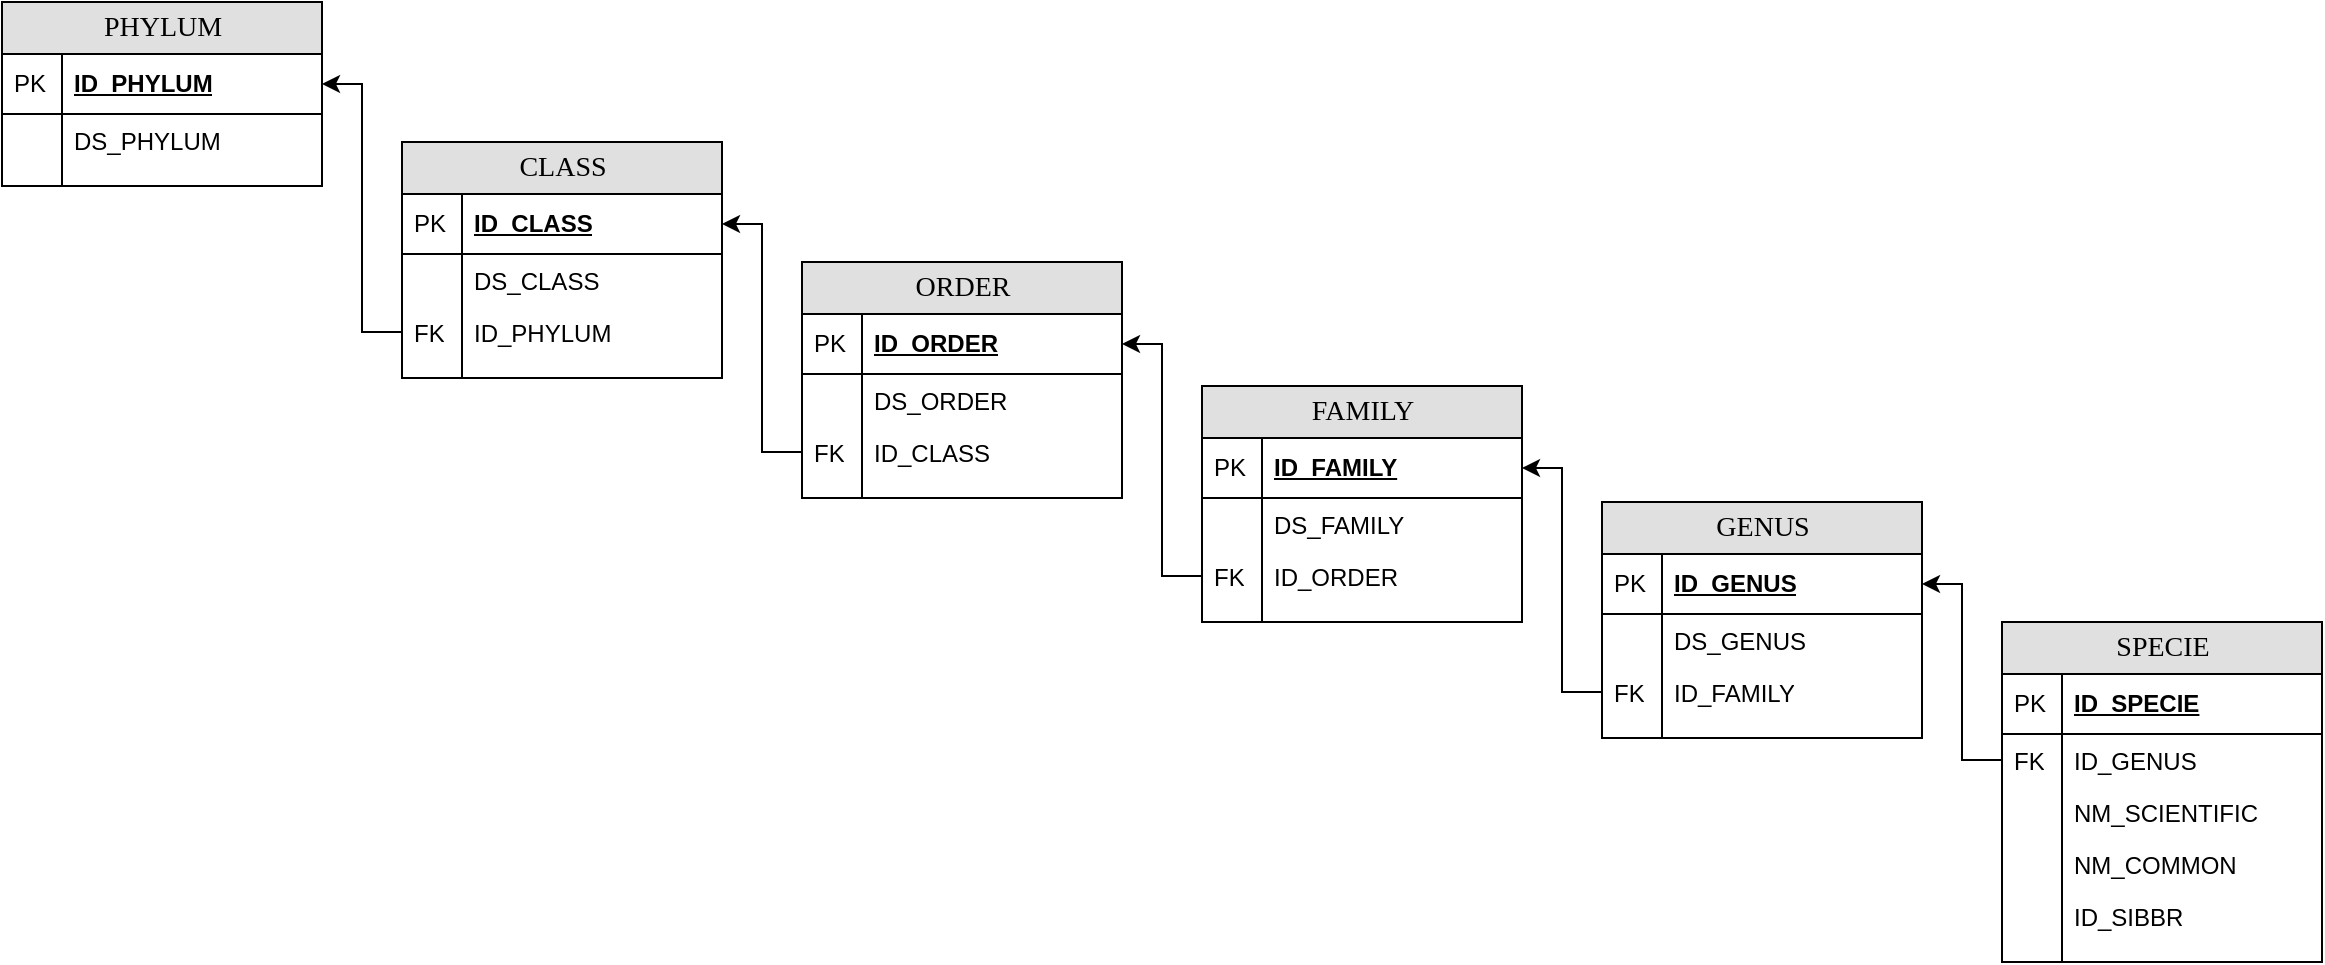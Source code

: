<mxfile version="13.6.6" type="google"><diagram id="Q1F5NZ50FWott0Tro6aO" name="Page-1"><mxGraphModel dx="868" dy="515" grid="1" gridSize="10" guides="1" tooltips="1" connect="1" arrows="1" fold="1" page="1" pageScale="1" pageWidth="1169" pageHeight="827" math="0" shadow="0"><root><mxCell id="0"/><mxCell id="1" parent="0"/><mxCell id="n9ETY6Qz6Dyr8-hSoUqK-58" style="edgeStyle=orthogonalEdgeStyle;rounded=0;orthogonalLoop=1;jettySize=auto;html=1;exitX=0;exitY=0.5;exitDx=0;exitDy=0;" parent="1" source="n9ETY6Qz6Dyr8-hSoUqK-18" target="n9ETY6Qz6Dyr8-hSoUqK-2" edge="1"><mxGeometry relative="1" as="geometry"/></mxCell><mxCell id="n9ETY6Qz6Dyr8-hSoUqK-59" style="edgeStyle=orthogonalEdgeStyle;rounded=0;orthogonalLoop=1;jettySize=auto;html=1;exitX=0;exitY=0.5;exitDx=0;exitDy=0;" parent="1" source="n9ETY6Qz6Dyr8-hSoUqK-33" target="n9ETY6Qz6Dyr8-hSoUqK-14" edge="1"><mxGeometry relative="1" as="geometry"/></mxCell><mxCell id="n9ETY6Qz6Dyr8-hSoUqK-60" style="edgeStyle=orthogonalEdgeStyle;rounded=0;orthogonalLoop=1;jettySize=auto;html=1;exitX=0;exitY=0.5;exitDx=0;exitDy=0;entryX=1;entryY=0.5;entryDx=0;entryDy=0;" parent="1" source="n9ETY6Qz6Dyr8-hSoUqK-52" target="n9ETY6Qz6Dyr8-hSoUqK-29" edge="1"><mxGeometry relative="1" as="geometry"/></mxCell><mxCell id="n9ETY6Qz6Dyr8-hSoUqK-61" style="edgeStyle=orthogonalEdgeStyle;rounded=0;orthogonalLoop=1;jettySize=auto;html=1;exitX=0;exitY=0.5;exitDx=0;exitDy=0;" parent="1" source="n9ETY6Qz6Dyr8-hSoUqK-42" target="n9ETY6Qz6Dyr8-hSoUqK-48" edge="1"><mxGeometry relative="1" as="geometry"/></mxCell><mxCell id="n9ETY6Qz6Dyr8-hSoUqK-62" style="edgeStyle=orthogonalEdgeStyle;rounded=0;orthogonalLoop=1;jettySize=auto;html=1;exitX=0;exitY=0.5;exitDx=0;exitDy=0;" parent="1" source="wotPispKNZx2wS7r4ncF-43" target="n9ETY6Qz6Dyr8-hSoUqK-38" edge="1"><mxGeometry relative="1" as="geometry"/></mxCell><mxCell id="n9ETY6Qz6Dyr8-hSoUqK-37" value="GENUS" style="swimlane;html=1;fontStyle=0;childLayout=stackLayout;horizontal=1;startSize=26;fillColor=#e0e0e0;horizontalStack=0;resizeParent=1;resizeLast=0;collapsible=1;marginBottom=0;swimlaneFillColor=#ffffff;align=center;rounded=0;shadow=0;comic=0;labelBackgroundColor=none;strokeWidth=1;fontFamily=Verdana;fontSize=14;swimlaneLine=1;" parent="1" vertex="1"><mxGeometry x="804" y="424" width="160" height="118" as="geometry"/></mxCell><mxCell id="n9ETY6Qz6Dyr8-hSoUqK-38" value="&lt;div&gt;ID_GENUS&lt;/div&gt;" style="shape=partialRectangle;top=0;left=0;right=0;bottom=1;html=1;align=left;verticalAlign=middle;fillColor=none;spacingLeft=34;spacingRight=4;whiteSpace=wrap;overflow=hidden;rotatable=0;points=[[0,0.5],[1,0.5]];portConstraint=eastwest;dropTarget=0;fontStyle=5;" parent="n9ETY6Qz6Dyr8-hSoUqK-37" vertex="1"><mxGeometry y="26" width="160" height="30" as="geometry"/></mxCell><mxCell id="n9ETY6Qz6Dyr8-hSoUqK-39" value="PK" style="shape=partialRectangle;top=0;left=0;bottom=0;html=1;fillColor=none;align=left;verticalAlign=middle;spacingLeft=4;spacingRight=4;whiteSpace=wrap;overflow=hidden;rotatable=0;points=[];portConstraint=eastwest;part=1;" parent="n9ETY6Qz6Dyr8-hSoUqK-38" vertex="1" connectable="0"><mxGeometry width="30" height="30" as="geometry"/></mxCell><mxCell id="n9ETY6Qz6Dyr8-hSoUqK-40" value="DS_GENUS" style="shape=partialRectangle;top=0;left=0;right=0;bottom=0;html=1;align=left;verticalAlign=top;fillColor=none;spacingLeft=34;spacingRight=4;whiteSpace=wrap;overflow=hidden;rotatable=0;points=[[0,0.5],[1,0.5]];portConstraint=eastwest;dropTarget=0;" parent="n9ETY6Qz6Dyr8-hSoUqK-37" vertex="1"><mxGeometry y="56" width="160" height="26" as="geometry"/></mxCell><mxCell id="n9ETY6Qz6Dyr8-hSoUqK-41" value="" style="shape=partialRectangle;top=0;left=0;bottom=0;html=1;fillColor=none;align=left;verticalAlign=top;spacingLeft=4;spacingRight=4;whiteSpace=wrap;overflow=hidden;rotatable=0;points=[];portConstraint=eastwest;part=1;" parent="n9ETY6Qz6Dyr8-hSoUqK-40" vertex="1" connectable="0"><mxGeometry width="30" height="26" as="geometry"/></mxCell><mxCell id="n9ETY6Qz6Dyr8-hSoUqK-42" value="ID_FAMILY" style="shape=partialRectangle;top=0;left=0;right=0;bottom=0;html=1;align=left;verticalAlign=top;fillColor=none;spacingLeft=34;spacingRight=4;whiteSpace=wrap;overflow=hidden;rotatable=0;points=[[0,0.5],[1,0.5]];portConstraint=eastwest;dropTarget=0;" parent="n9ETY6Qz6Dyr8-hSoUqK-37" vertex="1"><mxGeometry y="82" width="160" height="26" as="geometry"/></mxCell><mxCell id="n9ETY6Qz6Dyr8-hSoUqK-43" value="FK" style="shape=partialRectangle;top=0;left=0;bottom=0;html=1;fillColor=none;align=left;verticalAlign=top;spacingLeft=4;spacingRight=4;whiteSpace=wrap;overflow=hidden;rotatable=0;points=[];portConstraint=eastwest;part=1;" parent="n9ETY6Qz6Dyr8-hSoUqK-42" vertex="1" connectable="0"><mxGeometry width="30" height="26" as="geometry"/></mxCell><mxCell id="n9ETY6Qz6Dyr8-hSoUqK-44" value="" style="shape=partialRectangle;top=0;left=0;right=0;bottom=0;html=1;align=left;verticalAlign=top;fillColor=none;spacingLeft=34;spacingRight=4;whiteSpace=wrap;overflow=hidden;rotatable=0;points=[[0,0.5],[1,0.5]];portConstraint=eastwest;dropTarget=0;" parent="n9ETY6Qz6Dyr8-hSoUqK-37" vertex="1"><mxGeometry y="108" width="160" height="10" as="geometry"/></mxCell><mxCell id="n9ETY6Qz6Dyr8-hSoUqK-45" value="" style="shape=partialRectangle;top=0;left=0;bottom=0;html=1;fillColor=none;align=left;verticalAlign=top;spacingLeft=4;spacingRight=4;whiteSpace=wrap;overflow=hidden;rotatable=0;points=[];portConstraint=eastwest;part=1;" parent="n9ETY6Qz6Dyr8-hSoUqK-44" vertex="1" connectable="0"><mxGeometry width="30" height="10" as="geometry"/></mxCell><mxCell id="wotPispKNZx2wS7r4ncF-38" value="SPECIE" style="swimlane;html=1;fontStyle=0;childLayout=stackLayout;horizontal=1;startSize=26;fillColor=#e0e0e0;horizontalStack=0;resizeParent=1;resizeLast=0;collapsible=1;marginBottom=0;swimlaneFillColor=#ffffff;align=center;rounded=0;shadow=0;comic=0;labelBackgroundColor=none;strokeWidth=1;fontFamily=Verdana;fontSize=14;swimlaneLine=1;" parent="1" vertex="1"><mxGeometry x="1004" y="484" width="160" height="170" as="geometry"/></mxCell><mxCell id="wotPispKNZx2wS7r4ncF-39" value="ID_SPECIE" style="shape=partialRectangle;top=0;left=0;right=0;bottom=1;html=1;align=left;verticalAlign=middle;fillColor=none;spacingLeft=34;spacingRight=4;whiteSpace=wrap;overflow=hidden;rotatable=0;points=[[0,0.5],[1,0.5]];portConstraint=eastwest;dropTarget=0;fontStyle=5;" parent="wotPispKNZx2wS7r4ncF-38" vertex="1"><mxGeometry y="26" width="160" height="30" as="geometry"/></mxCell><mxCell id="wotPispKNZx2wS7r4ncF-40" value="PK" style="shape=partialRectangle;top=0;left=0;bottom=0;html=1;fillColor=none;align=left;verticalAlign=middle;spacingLeft=4;spacingRight=4;whiteSpace=wrap;overflow=hidden;rotatable=0;points=[];portConstraint=eastwest;part=1;" parent="wotPispKNZx2wS7r4ncF-39" vertex="1" connectable="0"><mxGeometry width="30" height="30" as="geometry"/></mxCell><mxCell id="wotPispKNZx2wS7r4ncF-43" value="&lt;div&gt;ID_GENUS&lt;/div&gt;&lt;div&gt;&lt;br&gt;&lt;/div&gt;" style="shape=partialRectangle;top=0;left=0;right=0;bottom=0;html=1;align=left;verticalAlign=top;fillColor=none;spacingLeft=34;spacingRight=4;whiteSpace=wrap;overflow=hidden;rotatable=0;points=[[0,0.5],[1,0.5]];portConstraint=eastwest;dropTarget=0;" parent="wotPispKNZx2wS7r4ncF-38" vertex="1"><mxGeometry y="56" width="160" height="26" as="geometry"/></mxCell><mxCell id="wotPispKNZx2wS7r4ncF-44" value="FK" style="shape=partialRectangle;top=0;left=0;bottom=0;html=1;fillColor=none;align=left;verticalAlign=top;spacingLeft=4;spacingRight=4;whiteSpace=wrap;overflow=hidden;rotatable=0;points=[];portConstraint=eastwest;part=1;" parent="wotPispKNZx2wS7r4ncF-43" vertex="1" connectable="0"><mxGeometry width="30" height="26" as="geometry"/></mxCell><mxCell id="n9ETY6Qz6Dyr8-hSoUqK-63" value="NM_SCIENTIFIC" style="shape=partialRectangle;top=0;left=0;right=0;bottom=0;html=1;align=left;verticalAlign=top;fillColor=none;spacingLeft=34;spacingRight=4;whiteSpace=wrap;overflow=hidden;rotatable=0;points=[[0,0.5],[1,0.5]];portConstraint=eastwest;dropTarget=0;" parent="wotPispKNZx2wS7r4ncF-38" vertex="1"><mxGeometry y="82" width="160" height="26" as="geometry"/></mxCell><mxCell id="n9ETY6Qz6Dyr8-hSoUqK-64" value="" style="shape=partialRectangle;top=0;left=0;bottom=0;html=1;fillColor=none;align=left;verticalAlign=top;spacingLeft=4;spacingRight=4;whiteSpace=wrap;overflow=hidden;rotatable=0;points=[];portConstraint=eastwest;part=1;" parent="n9ETY6Qz6Dyr8-hSoUqK-63" vertex="1" connectable="0"><mxGeometry width="30" height="26" as="geometry"/></mxCell><mxCell id="n9ETY6Qz6Dyr8-hSoUqK-65" value="NM_COMMON" style="shape=partialRectangle;top=0;left=0;right=0;bottom=0;html=1;align=left;verticalAlign=top;fillColor=none;spacingLeft=34;spacingRight=4;whiteSpace=wrap;overflow=hidden;rotatable=0;points=[[0,0.5],[1,0.5]];portConstraint=eastwest;dropTarget=0;" parent="wotPispKNZx2wS7r4ncF-38" vertex="1"><mxGeometry y="108" width="160" height="26" as="geometry"/></mxCell><mxCell id="n9ETY6Qz6Dyr8-hSoUqK-66" value="" style="shape=partialRectangle;top=0;left=0;bottom=0;html=1;fillColor=none;align=left;verticalAlign=top;spacingLeft=4;spacingRight=4;whiteSpace=wrap;overflow=hidden;rotatable=0;points=[];portConstraint=eastwest;part=1;" parent="n9ETY6Qz6Dyr8-hSoUqK-65" vertex="1" connectable="0"><mxGeometry width="30" height="26" as="geometry"/></mxCell><mxCell id="n9ETY6Qz6Dyr8-hSoUqK-67" value="ID_SIBBR" style="shape=partialRectangle;top=0;left=0;right=0;bottom=0;html=1;align=left;verticalAlign=top;fillColor=none;spacingLeft=34;spacingRight=4;whiteSpace=wrap;overflow=hidden;rotatable=0;points=[[0,0.5],[1,0.5]];portConstraint=eastwest;dropTarget=0;" parent="wotPispKNZx2wS7r4ncF-38" vertex="1"><mxGeometry y="134" width="160" height="26" as="geometry"/></mxCell><mxCell id="n9ETY6Qz6Dyr8-hSoUqK-68" value="" style="shape=partialRectangle;top=0;left=0;bottom=0;html=1;fillColor=none;align=left;verticalAlign=top;spacingLeft=4;spacingRight=4;whiteSpace=wrap;overflow=hidden;rotatable=0;points=[];portConstraint=eastwest;part=1;" parent="n9ETY6Qz6Dyr8-hSoUqK-67" vertex="1" connectable="0"><mxGeometry width="30" height="26" as="geometry"/></mxCell><mxCell id="wotPispKNZx2wS7r4ncF-47" value="" style="shape=partialRectangle;top=0;left=0;right=0;bottom=0;html=1;align=left;verticalAlign=top;fillColor=none;spacingLeft=34;spacingRight=4;whiteSpace=wrap;overflow=hidden;rotatable=0;points=[[0,0.5],[1,0.5]];portConstraint=eastwest;dropTarget=0;" parent="wotPispKNZx2wS7r4ncF-38" vertex="1"><mxGeometry y="160" width="160" height="10" as="geometry"/></mxCell><mxCell id="wotPispKNZx2wS7r4ncF-48" value="" style="shape=partialRectangle;top=0;left=0;bottom=0;html=1;fillColor=none;align=left;verticalAlign=top;spacingLeft=4;spacingRight=4;whiteSpace=wrap;overflow=hidden;rotatable=0;points=[];portConstraint=eastwest;part=1;" parent="wotPispKNZx2wS7r4ncF-47" vertex="1" connectable="0"><mxGeometry width="30" height="10" as="geometry"/></mxCell><mxCell id="n9ETY6Qz6Dyr8-hSoUqK-47" value="FAMILY" style="swimlane;html=1;fontStyle=0;childLayout=stackLayout;horizontal=1;startSize=26;fillColor=#e0e0e0;horizontalStack=0;resizeParent=1;resizeLast=0;collapsible=1;marginBottom=0;swimlaneFillColor=#ffffff;align=center;rounded=0;shadow=0;comic=0;labelBackgroundColor=none;strokeWidth=1;fontFamily=Verdana;fontSize=14;swimlaneLine=1;" parent="1" vertex="1"><mxGeometry x="604" y="366" width="160" height="118" as="geometry"/></mxCell><mxCell id="n9ETY6Qz6Dyr8-hSoUqK-48" value="&lt;div&gt;ID_FAMILY&lt;/div&gt;" style="shape=partialRectangle;top=0;left=0;right=0;bottom=1;html=1;align=left;verticalAlign=middle;fillColor=none;spacingLeft=34;spacingRight=4;whiteSpace=wrap;overflow=hidden;rotatable=0;points=[[0,0.5],[1,0.5]];portConstraint=eastwest;dropTarget=0;fontStyle=5;" parent="n9ETY6Qz6Dyr8-hSoUqK-47" vertex="1"><mxGeometry y="26" width="160" height="30" as="geometry"/></mxCell><mxCell id="n9ETY6Qz6Dyr8-hSoUqK-49" value="PK" style="shape=partialRectangle;top=0;left=0;bottom=0;html=1;fillColor=none;align=left;verticalAlign=middle;spacingLeft=4;spacingRight=4;whiteSpace=wrap;overflow=hidden;rotatable=0;points=[];portConstraint=eastwest;part=1;" parent="n9ETY6Qz6Dyr8-hSoUqK-48" vertex="1" connectable="0"><mxGeometry width="30" height="30" as="geometry"/></mxCell><mxCell id="n9ETY6Qz6Dyr8-hSoUqK-50" value="DS_FAMILY" style="shape=partialRectangle;top=0;left=0;right=0;bottom=0;html=1;align=left;verticalAlign=top;fillColor=none;spacingLeft=34;spacingRight=4;whiteSpace=wrap;overflow=hidden;rotatable=0;points=[[0,0.5],[1,0.5]];portConstraint=eastwest;dropTarget=0;" parent="n9ETY6Qz6Dyr8-hSoUqK-47" vertex="1"><mxGeometry y="56" width="160" height="26" as="geometry"/></mxCell><mxCell id="n9ETY6Qz6Dyr8-hSoUqK-51" value="" style="shape=partialRectangle;top=0;left=0;bottom=0;html=1;fillColor=none;align=left;verticalAlign=top;spacingLeft=4;spacingRight=4;whiteSpace=wrap;overflow=hidden;rotatable=0;points=[];portConstraint=eastwest;part=1;" parent="n9ETY6Qz6Dyr8-hSoUqK-50" vertex="1" connectable="0"><mxGeometry width="30" height="26" as="geometry"/></mxCell><mxCell id="n9ETY6Qz6Dyr8-hSoUqK-52" value="ID_ORDER" style="shape=partialRectangle;top=0;left=0;right=0;bottom=0;html=1;align=left;verticalAlign=top;fillColor=none;spacingLeft=34;spacingRight=4;whiteSpace=wrap;overflow=hidden;rotatable=0;points=[[0,0.5],[1,0.5]];portConstraint=eastwest;dropTarget=0;" parent="n9ETY6Qz6Dyr8-hSoUqK-47" vertex="1"><mxGeometry y="82" width="160" height="26" as="geometry"/></mxCell><mxCell id="n9ETY6Qz6Dyr8-hSoUqK-53" value="FK" style="shape=partialRectangle;top=0;left=0;bottom=0;html=1;fillColor=none;align=left;verticalAlign=top;spacingLeft=4;spacingRight=4;whiteSpace=wrap;overflow=hidden;rotatable=0;points=[];portConstraint=eastwest;part=1;" parent="n9ETY6Qz6Dyr8-hSoUqK-52" vertex="1" connectable="0"><mxGeometry width="30" height="26" as="geometry"/></mxCell><mxCell id="n9ETY6Qz6Dyr8-hSoUqK-54" value="" style="shape=partialRectangle;top=0;left=0;right=0;bottom=0;html=1;align=left;verticalAlign=top;fillColor=none;spacingLeft=34;spacingRight=4;whiteSpace=wrap;overflow=hidden;rotatable=0;points=[[0,0.5],[1,0.5]];portConstraint=eastwest;dropTarget=0;" parent="n9ETY6Qz6Dyr8-hSoUqK-47" vertex="1"><mxGeometry y="108" width="160" height="10" as="geometry"/></mxCell><mxCell id="n9ETY6Qz6Dyr8-hSoUqK-55" value="" style="shape=partialRectangle;top=0;left=0;bottom=0;html=1;fillColor=none;align=left;verticalAlign=top;spacingLeft=4;spacingRight=4;whiteSpace=wrap;overflow=hidden;rotatable=0;points=[];portConstraint=eastwest;part=1;" parent="n9ETY6Qz6Dyr8-hSoUqK-54" vertex="1" connectable="0"><mxGeometry width="30" height="10" as="geometry"/></mxCell><mxCell id="n9ETY6Qz6Dyr8-hSoUqK-28" value="ORDER" style="swimlane;html=1;fontStyle=0;childLayout=stackLayout;horizontal=1;startSize=26;fillColor=#e0e0e0;horizontalStack=0;resizeParent=1;resizeLast=0;collapsible=1;marginBottom=0;swimlaneFillColor=#ffffff;align=center;rounded=0;shadow=0;comic=0;labelBackgroundColor=none;strokeWidth=1;fontFamily=Verdana;fontSize=14;swimlaneLine=1;" parent="1" vertex="1"><mxGeometry x="404" y="304" width="160" height="118" as="geometry"/></mxCell><mxCell id="n9ETY6Qz6Dyr8-hSoUqK-29" value="&lt;div&gt;ID_ORDER&lt;/div&gt;" style="shape=partialRectangle;top=0;left=0;right=0;bottom=1;html=1;align=left;verticalAlign=middle;fillColor=none;spacingLeft=34;spacingRight=4;whiteSpace=wrap;overflow=hidden;rotatable=0;points=[[0,0.5],[1,0.5]];portConstraint=eastwest;dropTarget=0;fontStyle=5;" parent="n9ETY6Qz6Dyr8-hSoUqK-28" vertex="1"><mxGeometry y="26" width="160" height="30" as="geometry"/></mxCell><mxCell id="n9ETY6Qz6Dyr8-hSoUqK-30" value="PK" style="shape=partialRectangle;top=0;left=0;bottom=0;html=1;fillColor=none;align=left;verticalAlign=middle;spacingLeft=4;spacingRight=4;whiteSpace=wrap;overflow=hidden;rotatable=0;points=[];portConstraint=eastwest;part=1;" parent="n9ETY6Qz6Dyr8-hSoUqK-29" vertex="1" connectable="0"><mxGeometry width="30" height="30" as="geometry"/></mxCell><mxCell id="n9ETY6Qz6Dyr8-hSoUqK-31" value="DS_ORDER" style="shape=partialRectangle;top=0;left=0;right=0;bottom=0;html=1;align=left;verticalAlign=top;fillColor=none;spacingLeft=34;spacingRight=4;whiteSpace=wrap;overflow=hidden;rotatable=0;points=[[0,0.5],[1,0.5]];portConstraint=eastwest;dropTarget=0;" parent="n9ETY6Qz6Dyr8-hSoUqK-28" vertex="1"><mxGeometry y="56" width="160" height="26" as="geometry"/></mxCell><mxCell id="n9ETY6Qz6Dyr8-hSoUqK-32" value="" style="shape=partialRectangle;top=0;left=0;bottom=0;html=1;fillColor=none;align=left;verticalAlign=top;spacingLeft=4;spacingRight=4;whiteSpace=wrap;overflow=hidden;rotatable=0;points=[];portConstraint=eastwest;part=1;" parent="n9ETY6Qz6Dyr8-hSoUqK-31" vertex="1" connectable="0"><mxGeometry width="30" height="26" as="geometry"/></mxCell><mxCell id="n9ETY6Qz6Dyr8-hSoUqK-33" value="ID_CLASS" style="shape=partialRectangle;top=0;left=0;right=0;bottom=0;html=1;align=left;verticalAlign=top;fillColor=none;spacingLeft=34;spacingRight=4;whiteSpace=wrap;overflow=hidden;rotatable=0;points=[[0,0.5],[1,0.5]];portConstraint=eastwest;dropTarget=0;" parent="n9ETY6Qz6Dyr8-hSoUqK-28" vertex="1"><mxGeometry y="82" width="160" height="26" as="geometry"/></mxCell><mxCell id="n9ETY6Qz6Dyr8-hSoUqK-34" value="FK" style="shape=partialRectangle;top=0;left=0;bottom=0;html=1;fillColor=none;align=left;verticalAlign=top;spacingLeft=4;spacingRight=4;whiteSpace=wrap;overflow=hidden;rotatable=0;points=[];portConstraint=eastwest;part=1;" parent="n9ETY6Qz6Dyr8-hSoUqK-33" vertex="1" connectable="0"><mxGeometry width="30" height="26" as="geometry"/></mxCell><mxCell id="n9ETY6Qz6Dyr8-hSoUqK-35" value="" style="shape=partialRectangle;top=0;left=0;right=0;bottom=0;html=1;align=left;verticalAlign=top;fillColor=none;spacingLeft=34;spacingRight=4;whiteSpace=wrap;overflow=hidden;rotatable=0;points=[[0,0.5],[1,0.5]];portConstraint=eastwest;dropTarget=0;" parent="n9ETY6Qz6Dyr8-hSoUqK-28" vertex="1"><mxGeometry y="108" width="160" height="10" as="geometry"/></mxCell><mxCell id="n9ETY6Qz6Dyr8-hSoUqK-36" value="" style="shape=partialRectangle;top=0;left=0;bottom=0;html=1;fillColor=none;align=left;verticalAlign=top;spacingLeft=4;spacingRight=4;whiteSpace=wrap;overflow=hidden;rotatable=0;points=[];portConstraint=eastwest;part=1;" parent="n9ETY6Qz6Dyr8-hSoUqK-35" vertex="1" connectable="0"><mxGeometry width="30" height="10" as="geometry"/></mxCell><mxCell id="n9ETY6Qz6Dyr8-hSoUqK-13" value="CLASS" style="swimlane;html=1;fontStyle=0;childLayout=stackLayout;horizontal=1;startSize=26;fillColor=#e0e0e0;horizontalStack=0;resizeParent=1;resizeLast=0;collapsible=1;marginBottom=0;swimlaneFillColor=#ffffff;align=center;rounded=0;shadow=0;comic=0;labelBackgroundColor=none;strokeWidth=1;fontFamily=Verdana;fontSize=14;swimlaneLine=1;" parent="1" vertex="1"><mxGeometry x="204" y="244" width="160" height="118" as="geometry"/></mxCell><mxCell id="n9ETY6Qz6Dyr8-hSoUqK-14" value="&lt;div&gt;ID_CLASS&lt;/div&gt;" style="shape=partialRectangle;top=0;left=0;right=0;bottom=1;html=1;align=left;verticalAlign=middle;fillColor=none;spacingLeft=34;spacingRight=4;whiteSpace=wrap;overflow=hidden;rotatable=0;points=[[0,0.5],[1,0.5]];portConstraint=eastwest;dropTarget=0;fontStyle=5;" parent="n9ETY6Qz6Dyr8-hSoUqK-13" vertex="1"><mxGeometry y="26" width="160" height="30" as="geometry"/></mxCell><mxCell id="n9ETY6Qz6Dyr8-hSoUqK-15" value="PK" style="shape=partialRectangle;top=0;left=0;bottom=0;html=1;fillColor=none;align=left;verticalAlign=middle;spacingLeft=4;spacingRight=4;whiteSpace=wrap;overflow=hidden;rotatable=0;points=[];portConstraint=eastwest;part=1;" parent="n9ETY6Qz6Dyr8-hSoUqK-14" vertex="1" connectable="0"><mxGeometry width="30" height="30" as="geometry"/></mxCell><mxCell id="n9ETY6Qz6Dyr8-hSoUqK-16" value="DS_CLASS" style="shape=partialRectangle;top=0;left=0;right=0;bottom=0;html=1;align=left;verticalAlign=top;fillColor=none;spacingLeft=34;spacingRight=4;whiteSpace=wrap;overflow=hidden;rotatable=0;points=[[0,0.5],[1,0.5]];portConstraint=eastwest;dropTarget=0;" parent="n9ETY6Qz6Dyr8-hSoUqK-13" vertex="1"><mxGeometry y="56" width="160" height="26" as="geometry"/></mxCell><mxCell id="n9ETY6Qz6Dyr8-hSoUqK-17" value="" style="shape=partialRectangle;top=0;left=0;bottom=0;html=1;fillColor=none;align=left;verticalAlign=top;spacingLeft=4;spacingRight=4;whiteSpace=wrap;overflow=hidden;rotatable=0;points=[];portConstraint=eastwest;part=1;" parent="n9ETY6Qz6Dyr8-hSoUqK-16" vertex="1" connectable="0"><mxGeometry width="30" height="26" as="geometry"/></mxCell><mxCell id="n9ETY6Qz6Dyr8-hSoUqK-18" value="&lt;div&gt;ID_PHYLUM&lt;/div&gt;" style="shape=partialRectangle;top=0;left=0;right=0;bottom=0;html=1;align=left;verticalAlign=top;fillColor=none;spacingLeft=34;spacingRight=4;whiteSpace=wrap;overflow=hidden;rotatable=0;points=[[0,0.5],[1,0.5]];portConstraint=eastwest;dropTarget=0;" parent="n9ETY6Qz6Dyr8-hSoUqK-13" vertex="1"><mxGeometry y="82" width="160" height="26" as="geometry"/></mxCell><mxCell id="n9ETY6Qz6Dyr8-hSoUqK-19" value="FK" style="shape=partialRectangle;top=0;left=0;bottom=0;html=1;fillColor=none;align=left;verticalAlign=top;spacingLeft=4;spacingRight=4;whiteSpace=wrap;overflow=hidden;rotatable=0;points=[];portConstraint=eastwest;part=1;" parent="n9ETY6Qz6Dyr8-hSoUqK-18" vertex="1" connectable="0"><mxGeometry width="30" height="26" as="geometry"/></mxCell><mxCell id="n9ETY6Qz6Dyr8-hSoUqK-22" value="" style="shape=partialRectangle;top=0;left=0;right=0;bottom=0;html=1;align=left;verticalAlign=top;fillColor=none;spacingLeft=34;spacingRight=4;whiteSpace=wrap;overflow=hidden;rotatable=0;points=[[0,0.5],[1,0.5]];portConstraint=eastwest;dropTarget=0;" parent="n9ETY6Qz6Dyr8-hSoUqK-13" vertex="1"><mxGeometry y="108" width="160" height="10" as="geometry"/></mxCell><mxCell id="n9ETY6Qz6Dyr8-hSoUqK-23" value="" style="shape=partialRectangle;top=0;left=0;bottom=0;html=1;fillColor=none;align=left;verticalAlign=top;spacingLeft=4;spacingRight=4;whiteSpace=wrap;overflow=hidden;rotatable=0;points=[];portConstraint=eastwest;part=1;" parent="n9ETY6Qz6Dyr8-hSoUqK-22" vertex="1" connectable="0"><mxGeometry width="30" height="10" as="geometry"/></mxCell><mxCell id="n9ETY6Qz6Dyr8-hSoUqK-1" value="&lt;div&gt;PHYLUM&lt;/div&gt;" style="swimlane;html=1;fontStyle=0;childLayout=stackLayout;horizontal=1;startSize=26;fillColor=#e0e0e0;horizontalStack=0;resizeParent=1;resizeLast=0;collapsible=1;marginBottom=0;swimlaneFillColor=#ffffff;align=center;rounded=0;shadow=0;comic=0;labelBackgroundColor=none;strokeWidth=1;fontFamily=Verdana;fontSize=14;swimlaneLine=1;" parent="1" vertex="1"><mxGeometry x="4" y="174" width="160" height="92" as="geometry"/></mxCell><mxCell id="n9ETY6Qz6Dyr8-hSoUqK-2" value="ID_PHYLUM" style="shape=partialRectangle;top=0;left=0;right=0;bottom=1;html=1;align=left;verticalAlign=middle;fillColor=none;spacingLeft=34;spacingRight=4;whiteSpace=wrap;overflow=hidden;rotatable=0;points=[[0,0.5],[1,0.5]];portConstraint=eastwest;dropTarget=0;fontStyle=5;" parent="n9ETY6Qz6Dyr8-hSoUqK-1" vertex="1"><mxGeometry y="26" width="160" height="30" as="geometry"/></mxCell><mxCell id="n9ETY6Qz6Dyr8-hSoUqK-3" value="PK" style="shape=partialRectangle;top=0;left=0;bottom=0;html=1;fillColor=none;align=left;verticalAlign=middle;spacingLeft=4;spacingRight=4;whiteSpace=wrap;overflow=hidden;rotatable=0;points=[];portConstraint=eastwest;part=1;" parent="n9ETY6Qz6Dyr8-hSoUqK-2" vertex="1" connectable="0"><mxGeometry width="30" height="30" as="geometry"/></mxCell><mxCell id="n9ETY6Qz6Dyr8-hSoUqK-4" value="DS_PHYLUM" style="shape=partialRectangle;top=0;left=0;right=0;bottom=0;html=1;align=left;verticalAlign=top;fillColor=none;spacingLeft=34;spacingRight=4;whiteSpace=wrap;overflow=hidden;rotatable=0;points=[[0,0.5],[1,0.5]];portConstraint=eastwest;dropTarget=0;" parent="n9ETY6Qz6Dyr8-hSoUqK-1" vertex="1"><mxGeometry y="56" width="160" height="26" as="geometry"/></mxCell><mxCell id="n9ETY6Qz6Dyr8-hSoUqK-5" value="" style="shape=partialRectangle;top=0;left=0;bottom=0;html=1;fillColor=none;align=left;verticalAlign=top;spacingLeft=4;spacingRight=4;whiteSpace=wrap;overflow=hidden;rotatable=0;points=[];portConstraint=eastwest;part=1;" parent="n9ETY6Qz6Dyr8-hSoUqK-4" vertex="1" connectable="0"><mxGeometry width="30" height="26" as="geometry"/></mxCell><mxCell id="n9ETY6Qz6Dyr8-hSoUqK-10" value="" style="shape=partialRectangle;top=0;left=0;right=0;bottom=0;html=1;align=left;verticalAlign=top;fillColor=none;spacingLeft=34;spacingRight=4;whiteSpace=wrap;overflow=hidden;rotatable=0;points=[[0,0.5],[1,0.5]];portConstraint=eastwest;dropTarget=0;" parent="n9ETY6Qz6Dyr8-hSoUqK-1" vertex="1"><mxGeometry y="82" width="160" height="10" as="geometry"/></mxCell><mxCell id="n9ETY6Qz6Dyr8-hSoUqK-11" value="" style="shape=partialRectangle;top=0;left=0;bottom=0;html=1;fillColor=none;align=left;verticalAlign=top;spacingLeft=4;spacingRight=4;whiteSpace=wrap;overflow=hidden;rotatable=0;points=[];portConstraint=eastwest;part=1;" parent="n9ETY6Qz6Dyr8-hSoUqK-10" vertex="1" connectable="0"><mxGeometry width="30" height="10" as="geometry"/></mxCell></root></mxGraphModel></diagram></mxfile>